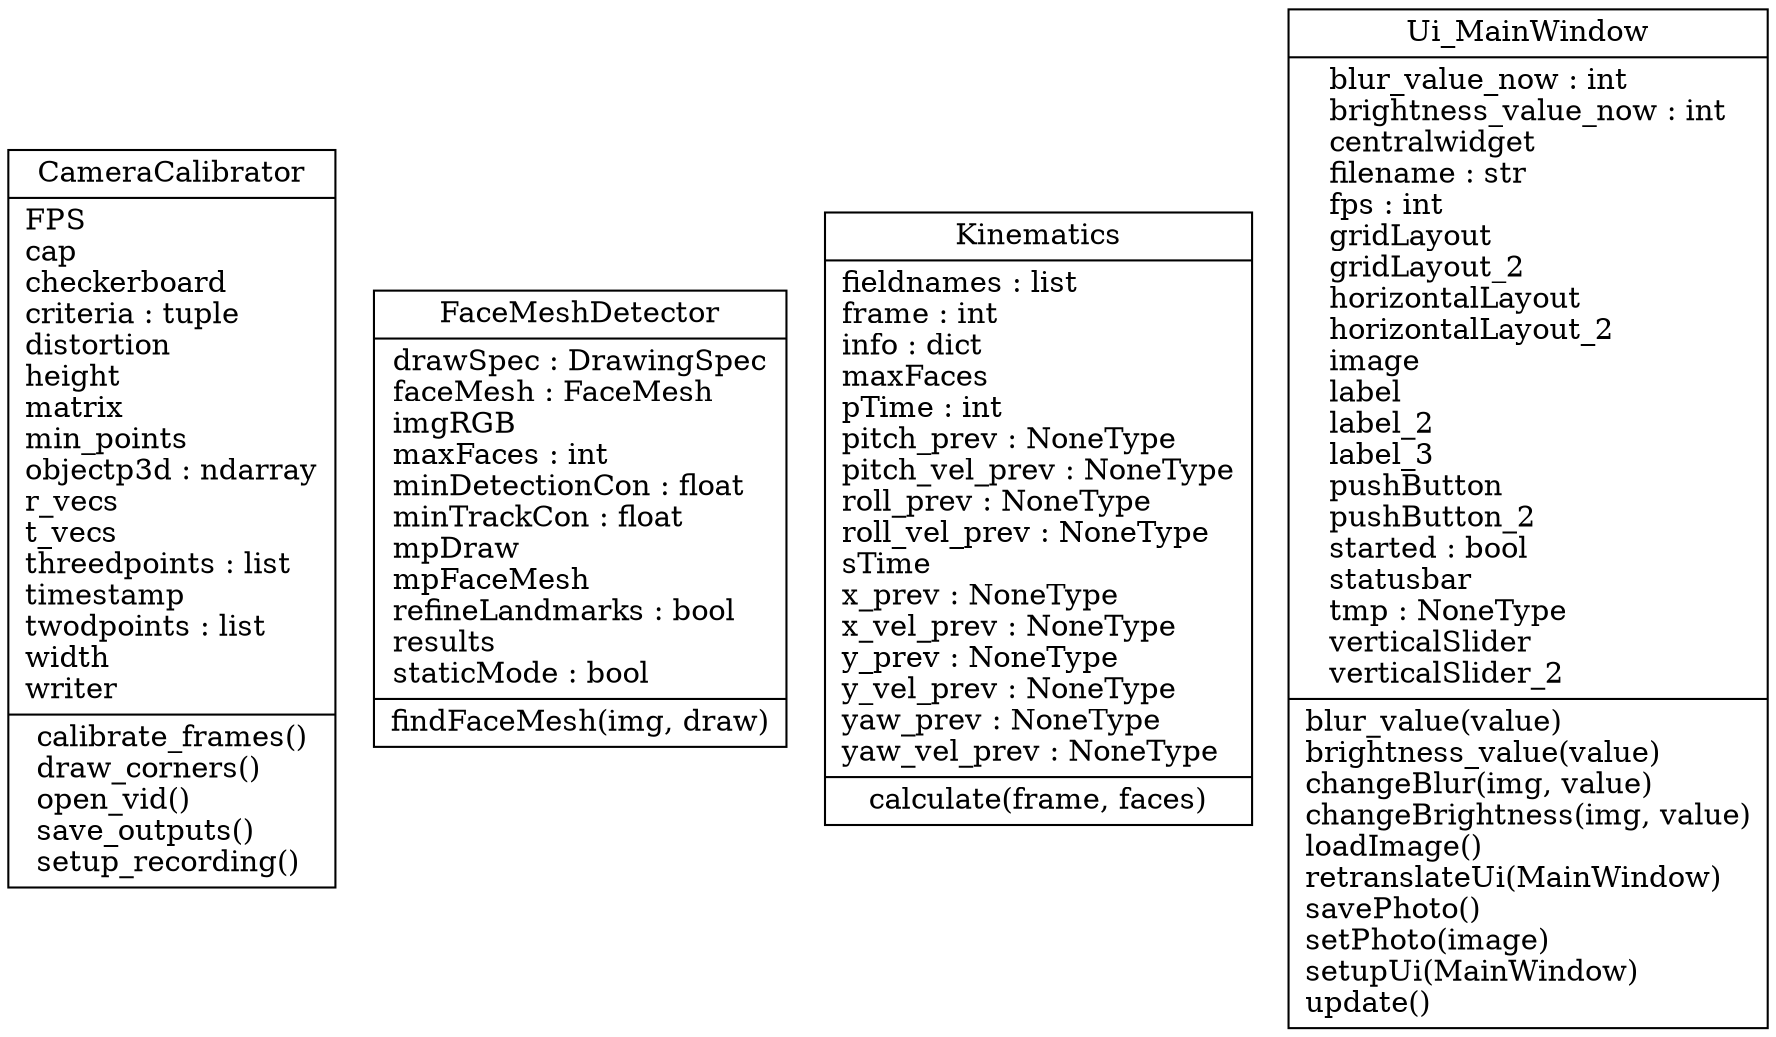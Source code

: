 digraph "classes" {
rankdir=BT
charset="utf-8"
"EdiHeadyTrack.calibrating.CameraCalibrator" [color="black", fontcolor="black", label=<{CameraCalibrator|FPS<br ALIGN="LEFT"/>cap<br ALIGN="LEFT"/>checkerboard<br ALIGN="LEFT"/>criteria : tuple<br ALIGN="LEFT"/>distortion<br ALIGN="LEFT"/>height<br ALIGN="LEFT"/>matrix<br ALIGN="LEFT"/>min_points<br ALIGN="LEFT"/>objectp3d : ndarray<br ALIGN="LEFT"/>r_vecs<br ALIGN="LEFT"/>t_vecs<br ALIGN="LEFT"/>threedpoints : list<br ALIGN="LEFT"/>timestamp<br ALIGN="LEFT"/>twodpoints : list<br ALIGN="LEFT"/>width<br ALIGN="LEFT"/>writer<br ALIGN="LEFT"/>|calibrate_frames()<br ALIGN="LEFT"/>draw_corners()<br ALIGN="LEFT"/>open_vid()<br ALIGN="LEFT"/>save_outputs()<br ALIGN="LEFT"/>setup_recording()<br ALIGN="LEFT"/>}>, shape="record", style="solid"];
"EdiHeadyTrack.facedetector.FaceMeshDetector" [color="black", fontcolor="black", label=<{FaceMeshDetector|drawSpec : DrawingSpec<br ALIGN="LEFT"/>faceMesh : FaceMesh<br ALIGN="LEFT"/>imgRGB<br ALIGN="LEFT"/>maxFaces : int<br ALIGN="LEFT"/>minDetectionCon : float<br ALIGN="LEFT"/>minTrackCon : float<br ALIGN="LEFT"/>mpDraw<br ALIGN="LEFT"/>mpFaceMesh<br ALIGN="LEFT"/>refineLandmarks : bool<br ALIGN="LEFT"/>results<br ALIGN="LEFT"/>staticMode : bool<br ALIGN="LEFT"/>|findFaceMesh(img, draw)<br ALIGN="LEFT"/>}>, shape="record", style="solid"];
"EdiHeadyTrack.math_utils.Kinematics" [color="black", fontcolor="black", label=<{Kinematics|fieldnames : list<br ALIGN="LEFT"/>frame : int<br ALIGN="LEFT"/>info : dict<br ALIGN="LEFT"/>maxFaces<br ALIGN="LEFT"/>pTime : int<br ALIGN="LEFT"/>pitch_prev : NoneType<br ALIGN="LEFT"/>pitch_vel_prev : NoneType<br ALIGN="LEFT"/>roll_prev : NoneType<br ALIGN="LEFT"/>roll_vel_prev : NoneType<br ALIGN="LEFT"/>sTime<br ALIGN="LEFT"/>x_prev : NoneType<br ALIGN="LEFT"/>x_vel_prev : NoneType<br ALIGN="LEFT"/>y_prev : NoneType<br ALIGN="LEFT"/>y_vel_prev : NoneType<br ALIGN="LEFT"/>yaw_prev : NoneType<br ALIGN="LEFT"/>yaw_vel_prev : NoneType<br ALIGN="LEFT"/>|calculate(frame, faces)<br ALIGN="LEFT"/>}>, shape="record", style="solid"];
"EdiHeadyTrack.guiOld.Ui_MainWindow" [color="black", fontcolor="black", label=<{Ui_MainWindow|blur_value_now : int<br ALIGN="LEFT"/>brightness_value_now : int<br ALIGN="LEFT"/>centralwidget<br ALIGN="LEFT"/>filename : str<br ALIGN="LEFT"/>fps : int<br ALIGN="LEFT"/>gridLayout<br ALIGN="LEFT"/>gridLayout_2<br ALIGN="LEFT"/>horizontalLayout<br ALIGN="LEFT"/>horizontalLayout_2<br ALIGN="LEFT"/>image<br ALIGN="LEFT"/>label<br ALIGN="LEFT"/>label_2<br ALIGN="LEFT"/>label_3<br ALIGN="LEFT"/>pushButton<br ALIGN="LEFT"/>pushButton_2<br ALIGN="LEFT"/>started : bool<br ALIGN="LEFT"/>statusbar<br ALIGN="LEFT"/>tmp : NoneType<br ALIGN="LEFT"/>verticalSlider<br ALIGN="LEFT"/>verticalSlider_2<br ALIGN="LEFT"/>|blur_value(value)<br ALIGN="LEFT"/>brightness_value(value)<br ALIGN="LEFT"/>changeBlur(img, value)<br ALIGN="LEFT"/>changeBrightness(img, value)<br ALIGN="LEFT"/>loadImage()<br ALIGN="LEFT"/>retranslateUi(MainWindow)<br ALIGN="LEFT"/>savePhoto()<br ALIGN="LEFT"/>setPhoto(image)<br ALIGN="LEFT"/>setupUi(MainWindow)<br ALIGN="LEFT"/>update()<br ALIGN="LEFT"/>}>, shape="record", style="solid"];
}
